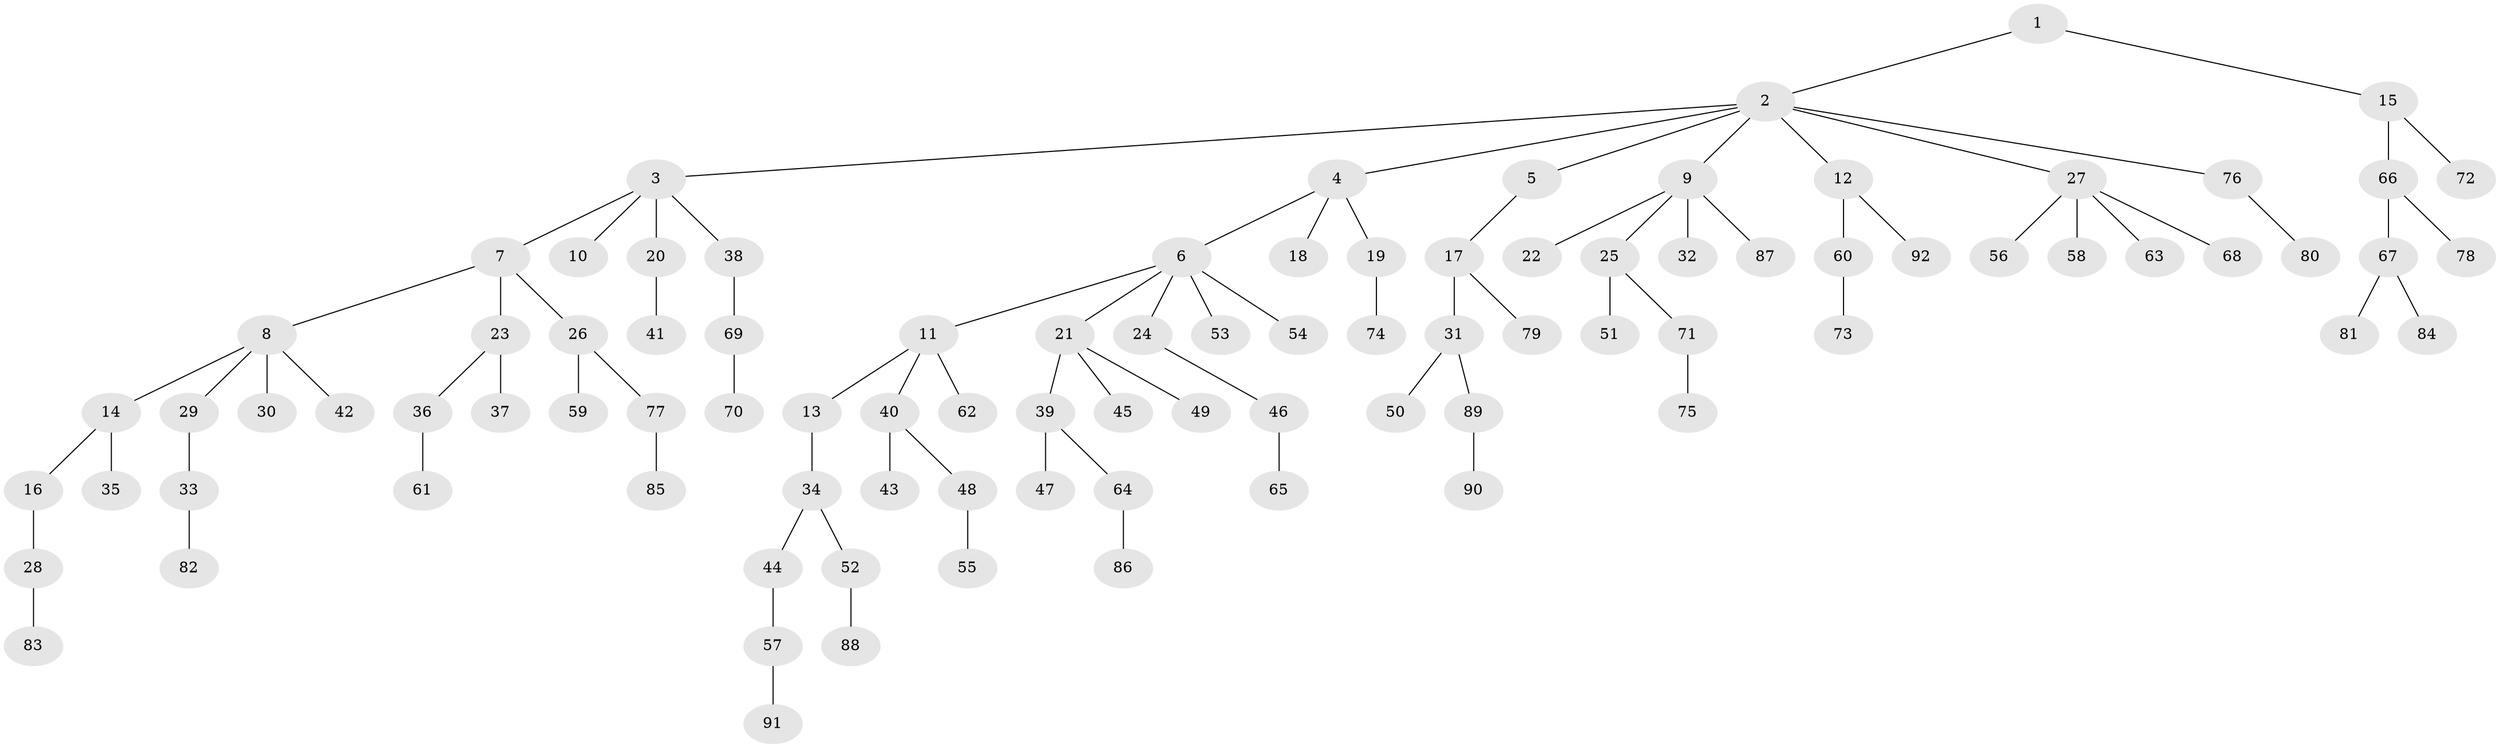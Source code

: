 // coarse degree distribution, {3: 0.13157894736842105, 7: 0.02631578947368421, 2: 0.42105263157894735, 5: 0.02631578947368421, 1: 0.39473684210526316}
// Generated by graph-tools (version 1.1) at 2025/51/03/04/25 22:51:36]
// undirected, 92 vertices, 91 edges
graph export_dot {
  node [color=gray90,style=filled];
  1;
  2;
  3;
  4;
  5;
  6;
  7;
  8;
  9;
  10;
  11;
  12;
  13;
  14;
  15;
  16;
  17;
  18;
  19;
  20;
  21;
  22;
  23;
  24;
  25;
  26;
  27;
  28;
  29;
  30;
  31;
  32;
  33;
  34;
  35;
  36;
  37;
  38;
  39;
  40;
  41;
  42;
  43;
  44;
  45;
  46;
  47;
  48;
  49;
  50;
  51;
  52;
  53;
  54;
  55;
  56;
  57;
  58;
  59;
  60;
  61;
  62;
  63;
  64;
  65;
  66;
  67;
  68;
  69;
  70;
  71;
  72;
  73;
  74;
  75;
  76;
  77;
  78;
  79;
  80;
  81;
  82;
  83;
  84;
  85;
  86;
  87;
  88;
  89;
  90;
  91;
  92;
  1 -- 2;
  1 -- 15;
  2 -- 3;
  2 -- 4;
  2 -- 5;
  2 -- 9;
  2 -- 12;
  2 -- 27;
  2 -- 76;
  3 -- 7;
  3 -- 10;
  3 -- 20;
  3 -- 38;
  4 -- 6;
  4 -- 18;
  4 -- 19;
  5 -- 17;
  6 -- 11;
  6 -- 21;
  6 -- 24;
  6 -- 53;
  6 -- 54;
  7 -- 8;
  7 -- 23;
  7 -- 26;
  8 -- 14;
  8 -- 29;
  8 -- 30;
  8 -- 42;
  9 -- 22;
  9 -- 25;
  9 -- 32;
  9 -- 87;
  11 -- 13;
  11 -- 40;
  11 -- 62;
  12 -- 60;
  12 -- 92;
  13 -- 34;
  14 -- 16;
  14 -- 35;
  15 -- 66;
  15 -- 72;
  16 -- 28;
  17 -- 31;
  17 -- 79;
  19 -- 74;
  20 -- 41;
  21 -- 39;
  21 -- 45;
  21 -- 49;
  23 -- 36;
  23 -- 37;
  24 -- 46;
  25 -- 51;
  25 -- 71;
  26 -- 59;
  26 -- 77;
  27 -- 56;
  27 -- 58;
  27 -- 63;
  27 -- 68;
  28 -- 83;
  29 -- 33;
  31 -- 50;
  31 -- 89;
  33 -- 82;
  34 -- 44;
  34 -- 52;
  36 -- 61;
  38 -- 69;
  39 -- 47;
  39 -- 64;
  40 -- 43;
  40 -- 48;
  44 -- 57;
  46 -- 65;
  48 -- 55;
  52 -- 88;
  57 -- 91;
  60 -- 73;
  64 -- 86;
  66 -- 67;
  66 -- 78;
  67 -- 81;
  67 -- 84;
  69 -- 70;
  71 -- 75;
  76 -- 80;
  77 -- 85;
  89 -- 90;
}
